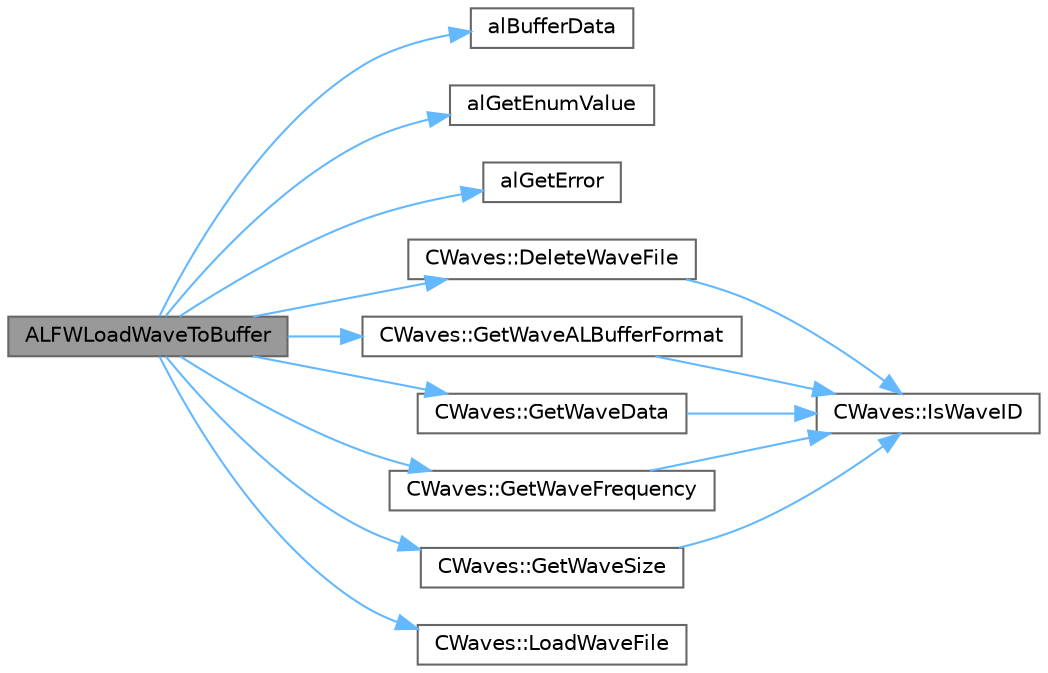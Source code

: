 digraph "ALFWLoadWaveToBuffer"
{
 // LATEX_PDF_SIZE
  bgcolor="transparent";
  edge [fontname=Helvetica,fontsize=10,labelfontname=Helvetica,labelfontsize=10];
  node [fontname=Helvetica,fontsize=10,shape=box,height=0.2,width=0.4];
  rankdir="LR";
  Node1 [id="Node000001",label="ALFWLoadWaveToBuffer",height=0.2,width=0.4,color="gray40", fillcolor="grey60", style="filled", fontcolor="black",tooltip=" "];
  Node1 -> Node2 [id="edge1_Node000001_Node000002",color="steelblue1",style="solid",tooltip=" "];
  Node2 [id="Node000002",label="alBufferData",height=0.2,width=0.4,color="grey40", fillcolor="white", style="filled",URL="$al_8h.html#a3720fc4a5dee4093aabe1b102335dae7",tooltip=" "];
  Node1 -> Node3 [id="edge2_Node000001_Node000003",color="steelblue1",style="solid",tooltip=" "];
  Node3 [id="Node000003",label="alGetEnumValue",height=0.2,width=0.4,color="grey40", fillcolor="white", style="filled",URL="$al_8h.html#ac2d8746a9a24355746d07a940bae8d39",tooltip=" "];
  Node1 -> Node4 [id="edge3_Node000001_Node000004",color="steelblue1",style="solid",tooltip=" "];
  Node4 [id="Node000004",label="alGetError",height=0.2,width=0.4,color="grey40", fillcolor="white", style="filled",URL="$al_8h.html#a4186472fc50616acf52fd0b41232e044",tooltip=" "];
  Node1 -> Node5 [id="edge4_Node000001_Node000005",color="steelblue1",style="solid",tooltip=" "];
  Node5 [id="Node000005",label="CWaves::DeleteWaveFile",height=0.2,width=0.4,color="grey40", fillcolor="white", style="filled",URL="$class_c_waves.html#a9af3ea27a4f1b8d8bfb2fbe0d3ee0519",tooltip=" "];
  Node5 -> Node6 [id="edge5_Node000005_Node000006",color="steelblue1",style="solid",tooltip=" "];
  Node6 [id="Node000006",label="CWaves::IsWaveID",height=0.2,width=0.4,color="grey40", fillcolor="white", style="filled",URL="$class_c_waves.html#ade2c151bd6dd0113bbd5e48a0034fa5d",tooltip=" "];
  Node1 -> Node7 [id="edge6_Node000001_Node000007",color="steelblue1",style="solid",tooltip=" "];
  Node7 [id="Node000007",label="CWaves::GetWaveALBufferFormat",height=0.2,width=0.4,color="grey40", fillcolor="white", style="filled",URL="$class_c_waves.html#a1e3439c106447637b024b17d1309cb2d",tooltip=" "];
  Node7 -> Node6 [id="edge7_Node000007_Node000006",color="steelblue1",style="solid",tooltip=" "];
  Node1 -> Node8 [id="edge8_Node000001_Node000008",color="steelblue1",style="solid",tooltip=" "];
  Node8 [id="Node000008",label="CWaves::GetWaveData",height=0.2,width=0.4,color="grey40", fillcolor="white", style="filled",URL="$class_c_waves.html#a2af0af8b9f42b22b37bd2b070f185439",tooltip=" "];
  Node8 -> Node6 [id="edge9_Node000008_Node000006",color="steelblue1",style="solid",tooltip=" "];
  Node1 -> Node9 [id="edge10_Node000001_Node000009",color="steelblue1",style="solid",tooltip=" "];
  Node9 [id="Node000009",label="CWaves::GetWaveFrequency",height=0.2,width=0.4,color="grey40", fillcolor="white", style="filled",URL="$class_c_waves.html#a34855f6ae8d933355241cbd093627dc7",tooltip=" "];
  Node9 -> Node6 [id="edge11_Node000009_Node000006",color="steelblue1",style="solid",tooltip=" "];
  Node1 -> Node10 [id="edge12_Node000001_Node000010",color="steelblue1",style="solid",tooltip=" "];
  Node10 [id="Node000010",label="CWaves::GetWaveSize",height=0.2,width=0.4,color="grey40", fillcolor="white", style="filled",URL="$class_c_waves.html#ae65d2fe770dacfeee01320236395243f",tooltip=" "];
  Node10 -> Node6 [id="edge13_Node000010_Node000006",color="steelblue1",style="solid",tooltip=" "];
  Node1 -> Node11 [id="edge14_Node000001_Node000011",color="steelblue1",style="solid",tooltip=" "];
  Node11 [id="Node000011",label="CWaves::LoadWaveFile",height=0.2,width=0.4,color="grey40", fillcolor="white", style="filled",URL="$class_c_waves.html#ab04163eed493b9ad3a8018f9d59ad737",tooltip=" "];
}
